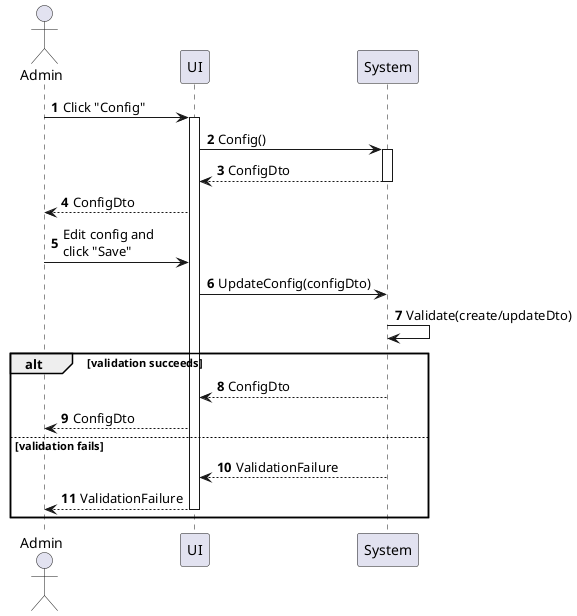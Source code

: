 @startuml config-manage
autonumber

actor "Admin" as a
participant UI as f
participant System as b

a -> f : Click "Config"
activate f
f -> b : Config()
activate b
return ConfigDto
f --> a : ConfigDto

a -> f : Edit config and\nclick "Save"
f -> b : UpdateConfig(configDto)
b -> b : Validate(create/updateDto)
alt validation succeeds
    b --> f : ConfigDto
    f --> a : ConfigDto
else validation fails
    b --> f : ValidationFailure
    return ValidationFailure
end

@enduml